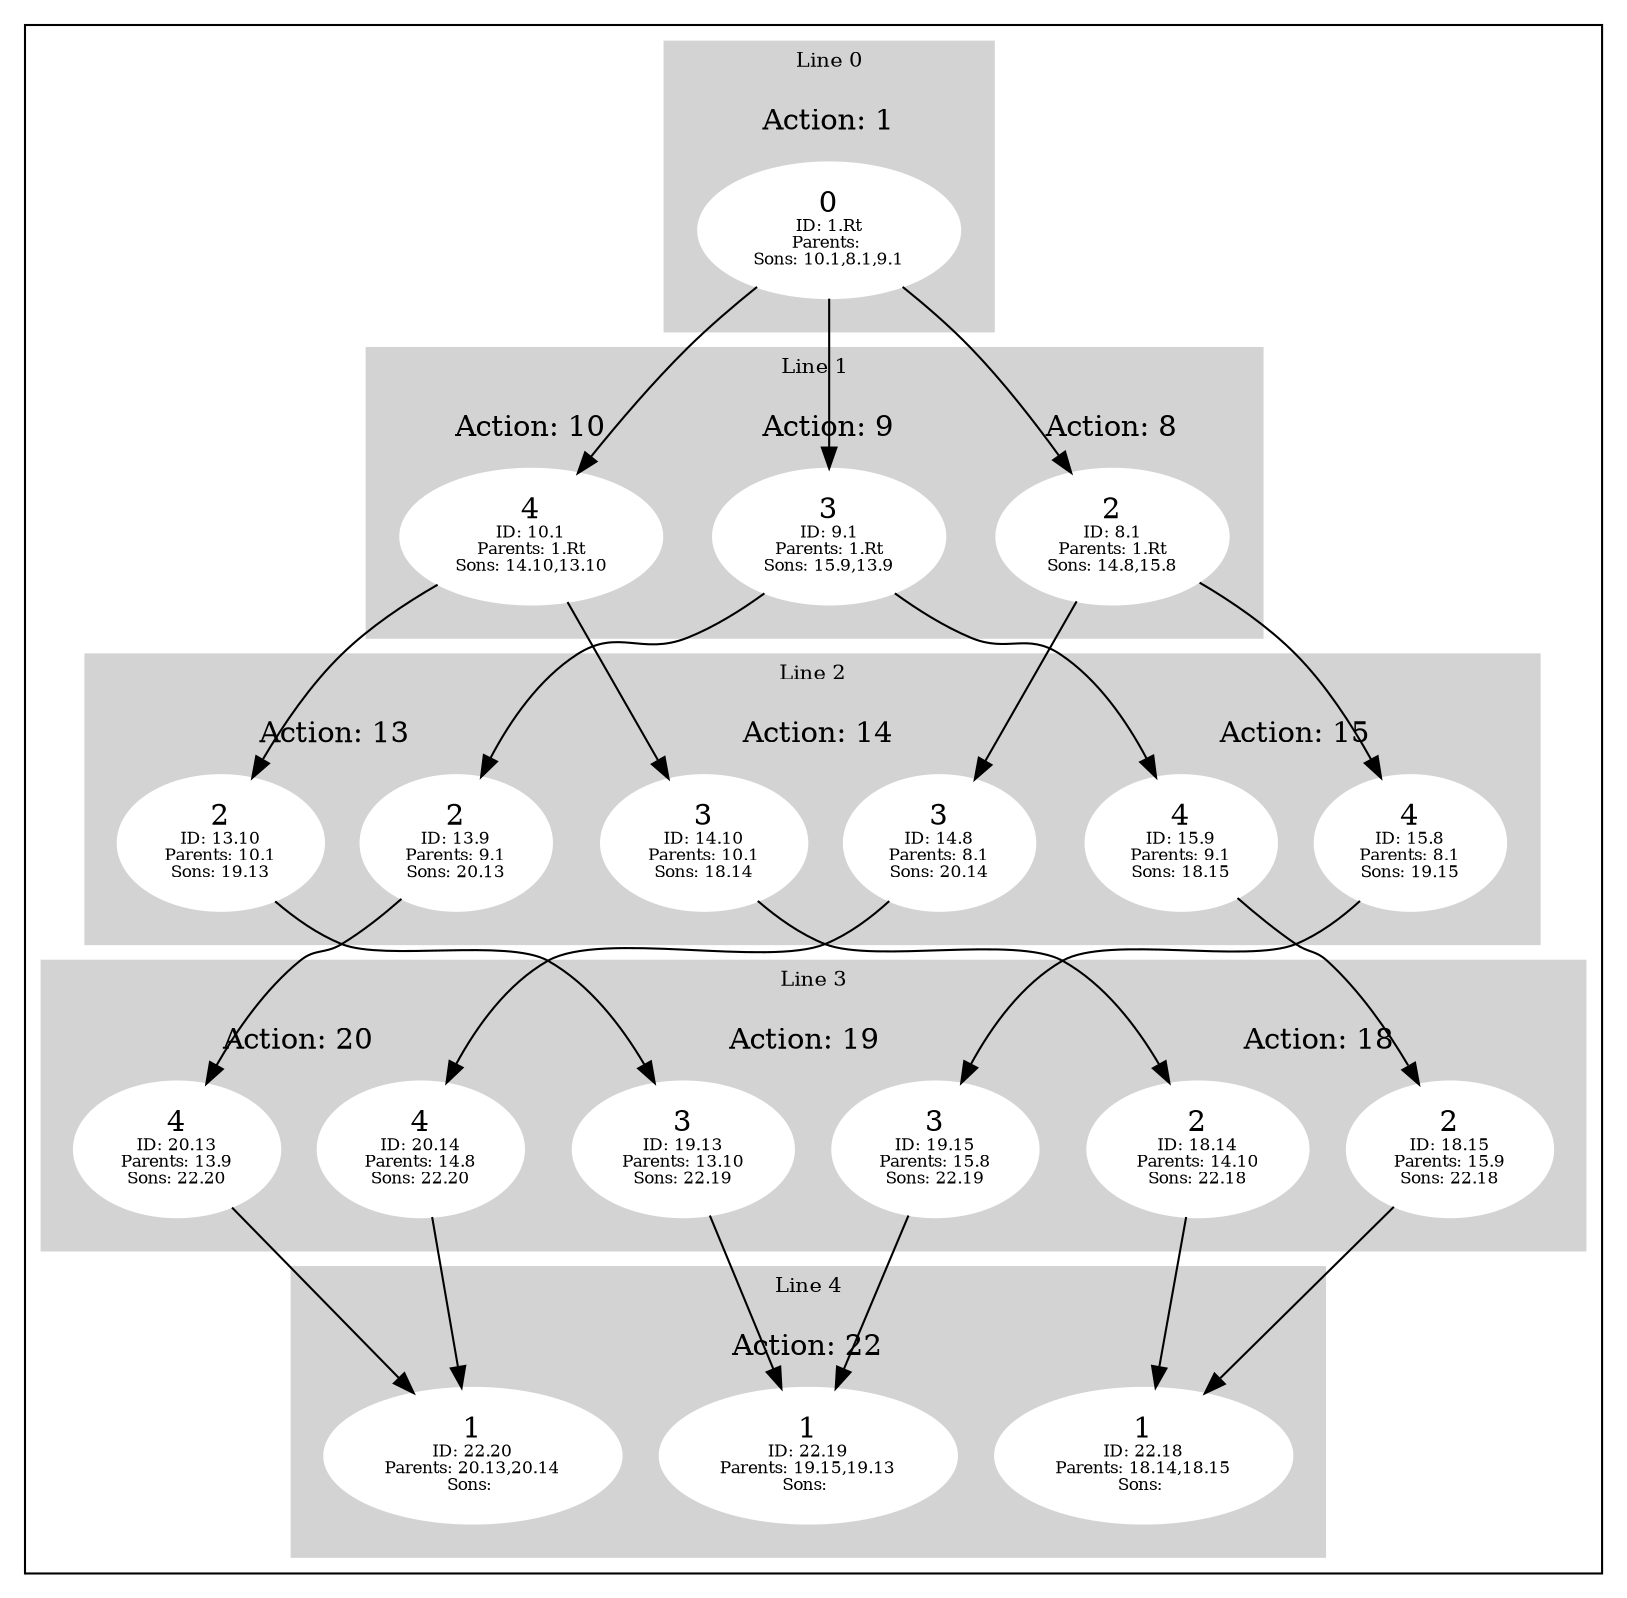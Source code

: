 digraph G {
subgraph cluster_info {
        subgraph cluster_0 {
        style=filled;
        color=lightgrey;
        node [style=filled,color=white];
        subgraph cluster_act_1 {
label = "Action: 1"step_1_Rt [label=<0<BR /><FONT POINT-SIZE="8">ID: 1.Rt</FONT><BR /><FONT POINT-SIZE="8">Parents: </FONT><BR /><FONT POINT-SIZE="8">Sons: 10.1,8.1,9.1</FONT>>]
}

        fontsize="10"
        label = "Line 0";
        }

        subgraph cluster_4 {
        style=filled;
        color=lightgrey;
        node [style=filled,color=white];
        subgraph cluster_act_22 {
label = "Action: 22"step_22_18 [label=<1<BR /><FONT POINT-SIZE="8">ID: 22.18</FONT><BR /><FONT POINT-SIZE="8">Parents: 18.14,18.15</FONT><BR /><FONT POINT-SIZE="8">Sons: </FONT>>]
step_22_19 [label=<1<BR /><FONT POINT-SIZE="8">ID: 22.19</FONT><BR /><FONT POINT-SIZE="8">Parents: 19.15,19.13</FONT><BR /><FONT POINT-SIZE="8">Sons: </FONT>>]
step_22_20 [label=<1<BR /><FONT POINT-SIZE="8">ID: 22.20</FONT><BR /><FONT POINT-SIZE="8">Parents: 20.13,20.14</FONT><BR /><FONT POINT-SIZE="8">Sons: </FONT>>]
}
subgraph cluster_act_22 {
label = "Action: 22"step_22_18 [label=<1<BR /><FONT POINT-SIZE="8">ID: 22.18</FONT><BR /><FONT POINT-SIZE="8">Parents: 18.14,18.15</FONT><BR /><FONT POINT-SIZE="8">Sons: </FONT>>]
step_22_19 [label=<1<BR /><FONT POINT-SIZE="8">ID: 22.19</FONT><BR /><FONT POINT-SIZE="8">Parents: 19.15,19.13</FONT><BR /><FONT POINT-SIZE="8">Sons: </FONT>>]
step_22_20 [label=<1<BR /><FONT POINT-SIZE="8">ID: 22.20</FONT><BR /><FONT POINT-SIZE="8">Parents: 20.13,20.14</FONT><BR /><FONT POINT-SIZE="8">Sons: </FONT>>]
}
subgraph cluster_act_22 {
label = "Action: 22"step_22_18 [label=<1<BR /><FONT POINT-SIZE="8">ID: 22.18</FONT><BR /><FONT POINT-SIZE="8">Parents: 18.14,18.15</FONT><BR /><FONT POINT-SIZE="8">Sons: </FONT>>]
step_22_19 [label=<1<BR /><FONT POINT-SIZE="8">ID: 22.19</FONT><BR /><FONT POINT-SIZE="8">Parents: 19.15,19.13</FONT><BR /><FONT POINT-SIZE="8">Sons: </FONT>>]
step_22_20 [label=<1<BR /><FONT POINT-SIZE="8">ID: 22.20</FONT><BR /><FONT POINT-SIZE="8">Parents: 20.13,20.14</FONT><BR /><FONT POINT-SIZE="8">Sons: </FONT>>]
}

        fontsize="10"
        label = "Line 4";
        }

        subgraph cluster_2 {
        style=filled;
        color=lightgrey;
        node [style=filled,color=white];
        subgraph cluster_act_15 {
label = "Action: 15"step_15_9 [label=<4<BR /><FONT POINT-SIZE="8">ID: 15.9</FONT><BR /><FONT POINT-SIZE="8">Parents: 9.1</FONT><BR /><FONT POINT-SIZE="8">Sons: 18.15</FONT>>]
step_15_8 [label=<4<BR /><FONT POINT-SIZE="8">ID: 15.8</FONT><BR /><FONT POINT-SIZE="8">Parents: 8.1</FONT><BR /><FONT POINT-SIZE="8">Sons: 19.15</FONT>>]
}
subgraph cluster_act_14 {
label = "Action: 14"step_14_10 [label=<3<BR /><FONT POINT-SIZE="8">ID: 14.10</FONT><BR /><FONT POINT-SIZE="8">Parents: 10.1</FONT><BR /><FONT POINT-SIZE="8">Sons: 18.14</FONT>>]
step_14_8 [label=<3<BR /><FONT POINT-SIZE="8">ID: 14.8</FONT><BR /><FONT POINT-SIZE="8">Parents: 8.1</FONT><BR /><FONT POINT-SIZE="8">Sons: 20.14</FONT>>]
}
subgraph cluster_act_13 {
label = "Action: 13"step_13_10 [label=<2<BR /><FONT POINT-SIZE="8">ID: 13.10</FONT><BR /><FONT POINT-SIZE="8">Parents: 10.1</FONT><BR /><FONT POINT-SIZE="8">Sons: 19.13</FONT>>]
step_13_9 [label=<2<BR /><FONT POINT-SIZE="8">ID: 13.9</FONT><BR /><FONT POINT-SIZE="8">Parents: 9.1</FONT><BR /><FONT POINT-SIZE="8">Sons: 20.13</FONT>>]
}
subgraph cluster_act_14 {
label = "Action: 14"step_14_10 [label=<3<BR /><FONT POINT-SIZE="8">ID: 14.10</FONT><BR /><FONT POINT-SIZE="8">Parents: 10.1</FONT><BR /><FONT POINT-SIZE="8">Sons: 18.14</FONT>>]
step_14_8 [label=<3<BR /><FONT POINT-SIZE="8">ID: 14.8</FONT><BR /><FONT POINT-SIZE="8">Parents: 8.1</FONT><BR /><FONT POINT-SIZE="8">Sons: 20.14</FONT>>]
}
subgraph cluster_act_15 {
label = "Action: 15"step_15_9 [label=<4<BR /><FONT POINT-SIZE="8">ID: 15.9</FONT><BR /><FONT POINT-SIZE="8">Parents: 9.1</FONT><BR /><FONT POINT-SIZE="8">Sons: 18.15</FONT>>]
step_15_8 [label=<4<BR /><FONT POINT-SIZE="8">ID: 15.8</FONT><BR /><FONT POINT-SIZE="8">Parents: 8.1</FONT><BR /><FONT POINT-SIZE="8">Sons: 19.15</FONT>>]
}
subgraph cluster_act_13 {
label = "Action: 13"step_13_10 [label=<2<BR /><FONT POINT-SIZE="8">ID: 13.10</FONT><BR /><FONT POINT-SIZE="8">Parents: 10.1</FONT><BR /><FONT POINT-SIZE="8">Sons: 19.13</FONT>>]
step_13_9 [label=<2<BR /><FONT POINT-SIZE="8">ID: 13.9</FONT><BR /><FONT POINT-SIZE="8">Parents: 9.1</FONT><BR /><FONT POINT-SIZE="8">Sons: 20.13</FONT>>]
}

        fontsize="10"
        label = "Line 2";
        }

        subgraph cluster_3 {
        style=filled;
        color=lightgrey;
        node [style=filled,color=white];
        subgraph cluster_act_19 {
label = "Action: 19"step_19_15 [label=<3<BR /><FONT POINT-SIZE="8">ID: 19.15</FONT><BR /><FONT POINT-SIZE="8">Parents: 15.8</FONT><BR /><FONT POINT-SIZE="8">Sons: 22.19</FONT>>]
step_19_13 [label=<3<BR /><FONT POINT-SIZE="8">ID: 19.13</FONT><BR /><FONT POINT-SIZE="8">Parents: 13.10</FONT><BR /><FONT POINT-SIZE="8">Sons: 22.19</FONT>>]
}
subgraph cluster_act_20 {
label = "Action: 20"step_20_13 [label=<4<BR /><FONT POINT-SIZE="8">ID: 20.13</FONT><BR /><FONT POINT-SIZE="8">Parents: 13.9</FONT><BR /><FONT POINT-SIZE="8">Sons: 22.20</FONT>>]
step_20_14 [label=<4<BR /><FONT POINT-SIZE="8">ID: 20.14</FONT><BR /><FONT POINT-SIZE="8">Parents: 14.8</FONT><BR /><FONT POINT-SIZE="8">Sons: 22.20</FONT>>]
}
subgraph cluster_act_19 {
label = "Action: 19"step_19_15 [label=<3<BR /><FONT POINT-SIZE="8">ID: 19.15</FONT><BR /><FONT POINT-SIZE="8">Parents: 15.8</FONT><BR /><FONT POINT-SIZE="8">Sons: 22.19</FONT>>]
step_19_13 [label=<3<BR /><FONT POINT-SIZE="8">ID: 19.13</FONT><BR /><FONT POINT-SIZE="8">Parents: 13.10</FONT><BR /><FONT POINT-SIZE="8">Sons: 22.19</FONT>>]
}
subgraph cluster_act_18 {
label = "Action: 18"step_18_14 [label=<2<BR /><FONT POINT-SIZE="8">ID: 18.14</FONT><BR /><FONT POINT-SIZE="8">Parents: 14.10</FONT><BR /><FONT POINT-SIZE="8">Sons: 22.18</FONT>>]
step_18_15 [label=<2<BR /><FONT POINT-SIZE="8">ID: 18.15</FONT><BR /><FONT POINT-SIZE="8">Parents: 15.9</FONT><BR /><FONT POINT-SIZE="8">Sons: 22.18</FONT>>]
}
subgraph cluster_act_20 {
label = "Action: 20"step_20_13 [label=<4<BR /><FONT POINT-SIZE="8">ID: 20.13</FONT><BR /><FONT POINT-SIZE="8">Parents: 13.9</FONT><BR /><FONT POINT-SIZE="8">Sons: 22.20</FONT>>]
step_20_14 [label=<4<BR /><FONT POINT-SIZE="8">ID: 20.14</FONT><BR /><FONT POINT-SIZE="8">Parents: 14.8</FONT><BR /><FONT POINT-SIZE="8">Sons: 22.20</FONT>>]
}
subgraph cluster_act_18 {
label = "Action: 18"step_18_14 [label=<2<BR /><FONT POINT-SIZE="8">ID: 18.14</FONT><BR /><FONT POINT-SIZE="8">Parents: 14.10</FONT><BR /><FONT POINT-SIZE="8">Sons: 22.18</FONT>>]
step_18_15 [label=<2<BR /><FONT POINT-SIZE="8">ID: 18.15</FONT><BR /><FONT POINT-SIZE="8">Parents: 15.9</FONT><BR /><FONT POINT-SIZE="8">Sons: 22.18</FONT>>]
}

        fontsize="10"
        label = "Line 3";
        }

        subgraph cluster_1 {
        style=filled;
        color=lightgrey;
        node [style=filled,color=white];
        subgraph cluster_act_10 {
label = "Action: 10"step_10_1 [label=<4<BR /><FONT POINT-SIZE="8">ID: 10.1</FONT><BR /><FONT POINT-SIZE="8">Parents: 1.Rt</FONT><BR /><FONT POINT-SIZE="8">Sons: 14.10,13.10</FONT>>]
}
subgraph cluster_act_8 {
label = "Action: 8"step_8_1 [label=<2<BR /><FONT POINT-SIZE="8">ID: 8.1</FONT><BR /><FONT POINT-SIZE="8">Parents: 1.Rt</FONT><BR /><FONT POINT-SIZE="8">Sons: 14.8,15.8</FONT>>]
}
subgraph cluster_act_9 {
label = "Action: 9"step_9_1 [label=<3<BR /><FONT POINT-SIZE="8">ID: 9.1</FONT><BR /><FONT POINT-SIZE="8">Parents: 1.Rt</FONT><BR /><FONT POINT-SIZE="8">Sons: 15.9,13.9</FONT>>]
}

        fontsize="10"
        label = "Line 1";
        }
step_13_10 -> step_19_13; 
step_18_14 -> step_22_18; 
step_19_13 -> step_22_19; 
step_10_1 -> step_13_10; 
step_1_Rt -> step_8_1; 
step_13_9 -> step_20_13; 
step_14_10 -> step_18_14; 
step_19_15 -> step_22_19; 
step_8_1 -> step_14_8; 
step_1_Rt -> step_10_1; 
step_1_Rt -> step_9_1; 
step_20_14 -> step_22_20; 
step_9_1 -> step_13_9; 
step_14_8 -> step_20_14; 
step_15_9 -> step_18_15; 
step_15_8 -> step_19_15; 
step_9_1 -> step_15_9; 
step_8_1 -> step_15_8; 
step_20_13 -> step_22_20; 
step_18_15 -> step_22_18; 
step_10_1 -> step_14_10; 
}}
